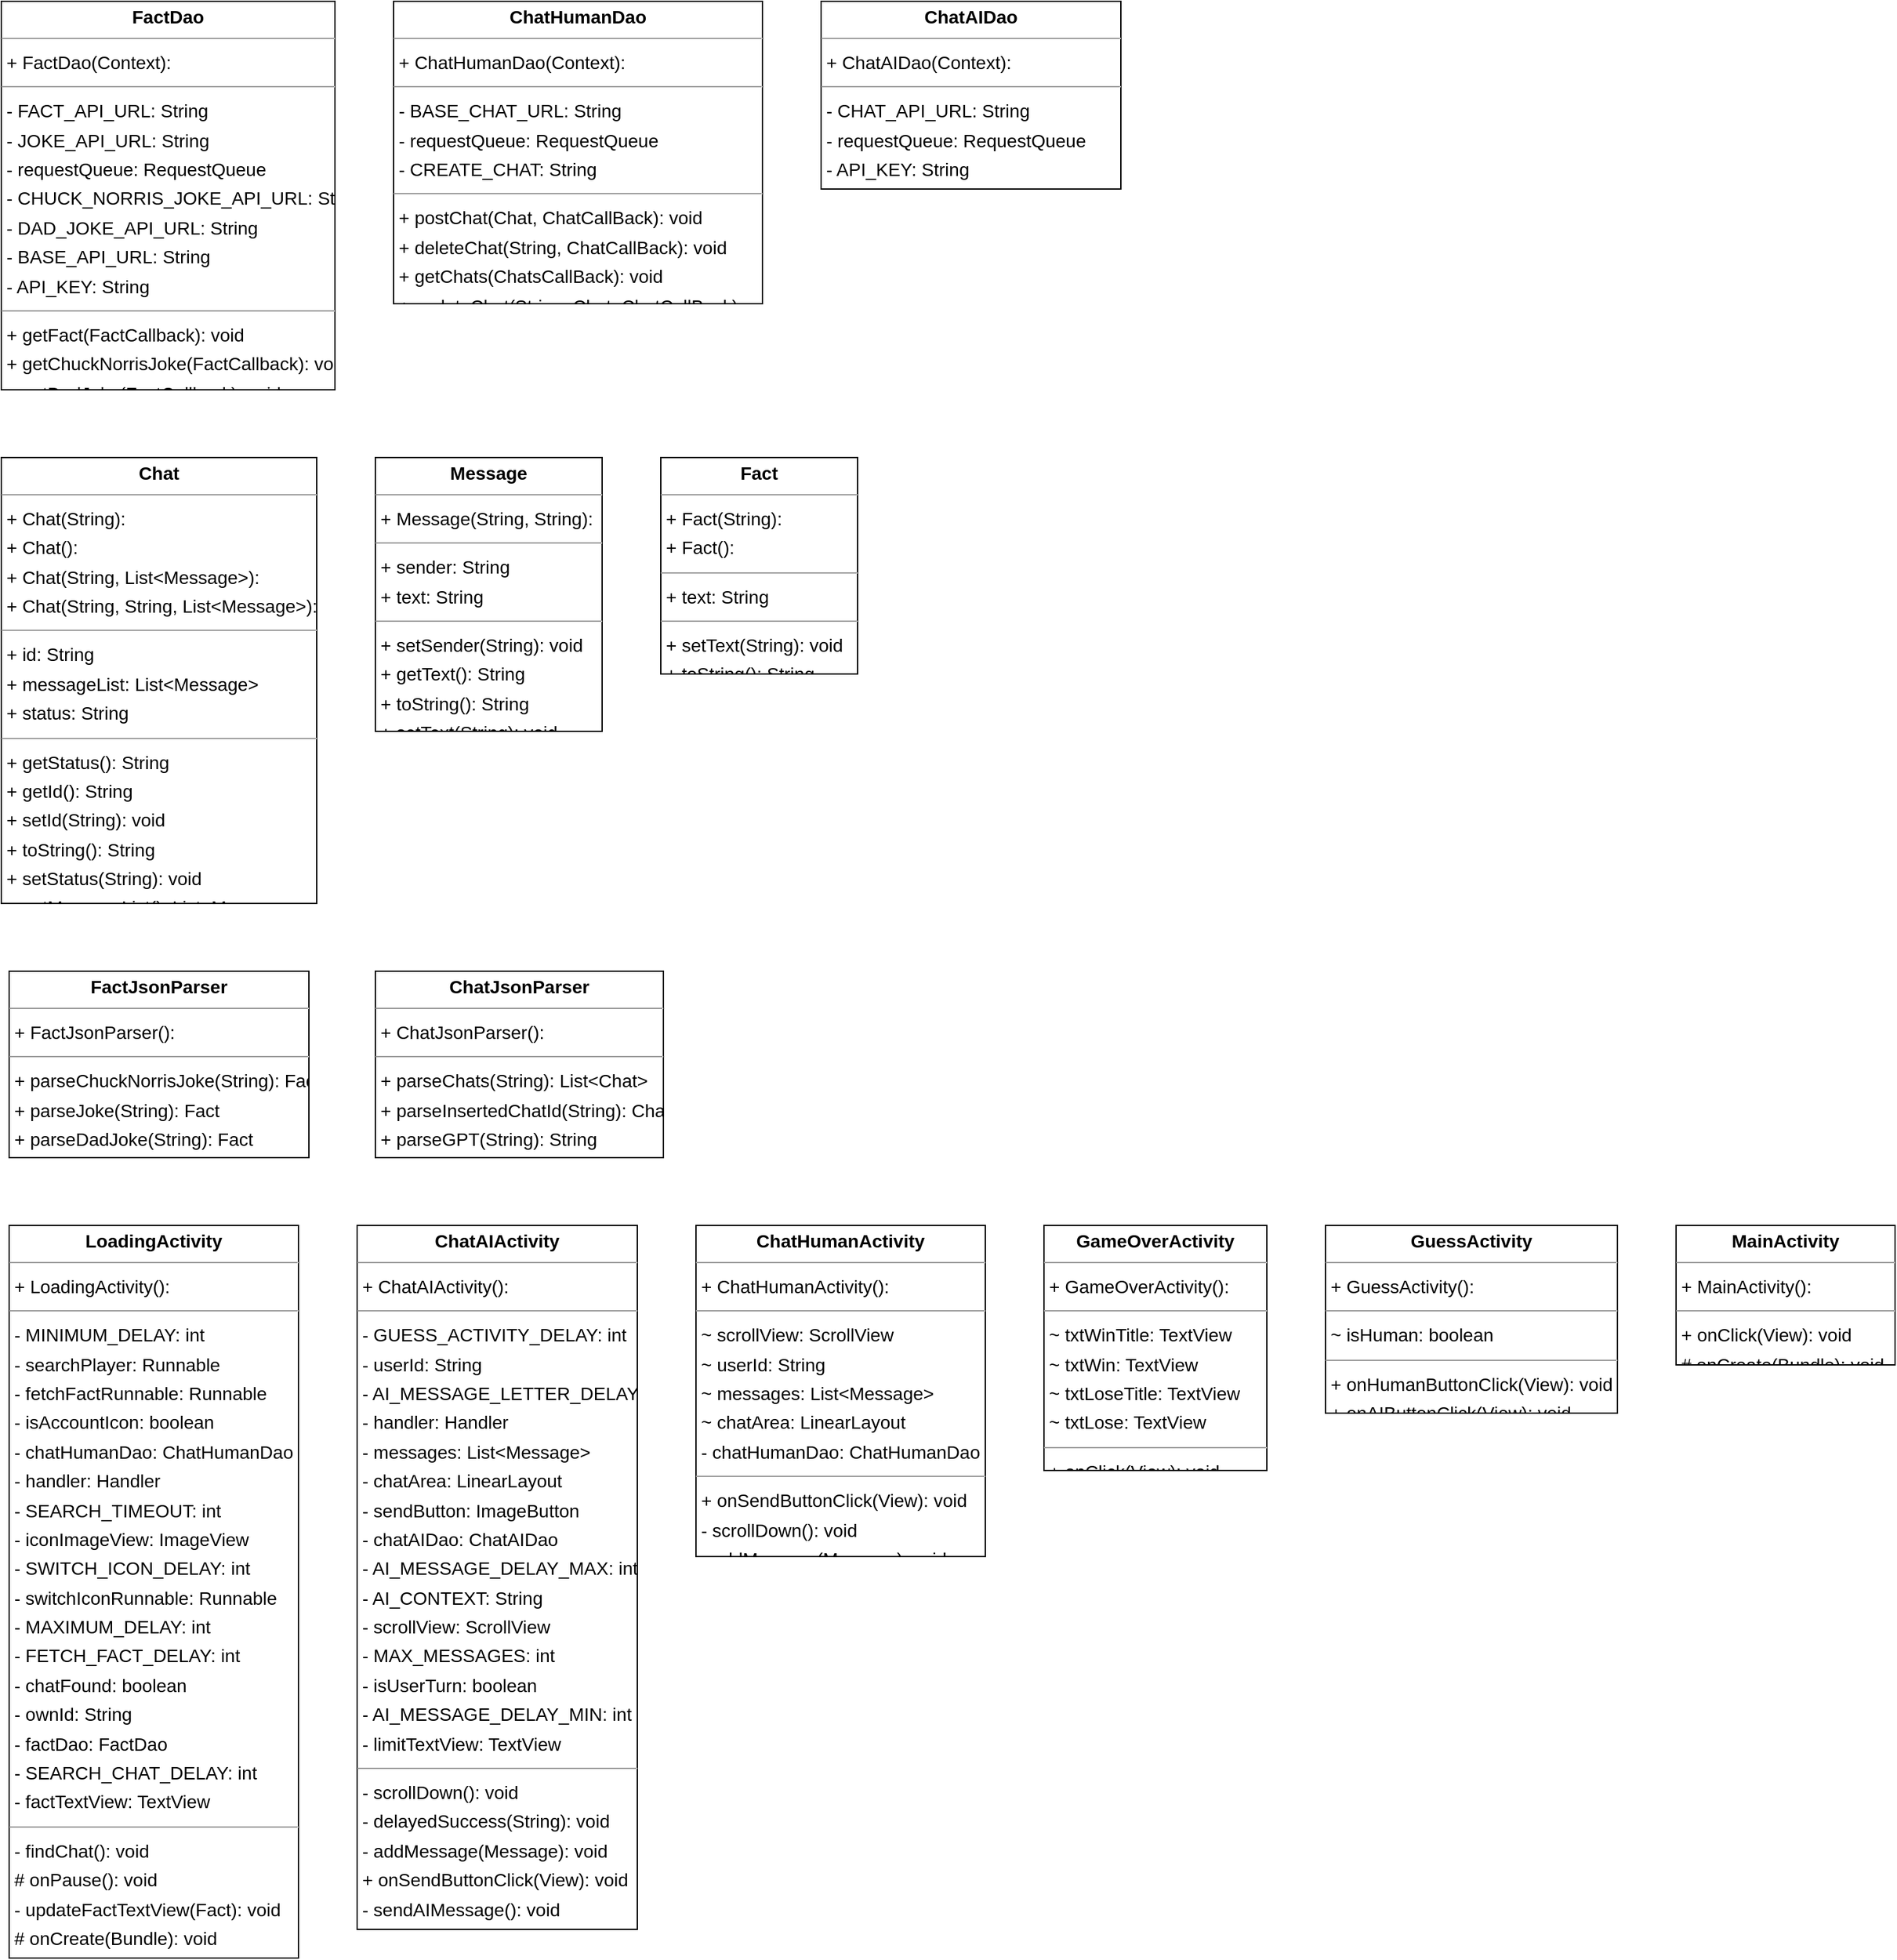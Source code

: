 <mxGraphModel dx="0" dy="0" grid="1" gridSize="10" guides="1" tooltips="1" connect="1" arrows="1" fold="1" page="0" pageScale="1" background="none" math="0" shadow="0">
  <root>
    <mxCell id="0" />
    <mxCell id="1" parent="0" />
    <mxCell id="node1" parent="1" vertex="1" value="&lt;p style=&quot;margin:0px;margin-top:4px;text-align:center;&quot;&gt;&lt;b&gt;Chat&lt;/b&gt;&lt;/p&gt;&lt;hr size=&quot;1&quot;/&gt;&lt;p style=&quot;margin:0 0 0 4px;line-height:1.6;&quot;&gt;+ Chat(String): &lt;br/&gt;+ Chat(): &lt;br/&gt;+ Chat(String, List&amp;lt;Message&amp;gt;): &lt;br/&gt;+ Chat(String, String, List&amp;lt;Message&amp;gt;): &lt;/p&gt;&lt;hr size=&quot;1&quot;/&gt;&lt;p style=&quot;margin:0 0 0 4px;line-height:1.6;&quot;&gt;+ id: String&lt;br/&gt;+ messageList: List&amp;lt;Message&amp;gt;&lt;br/&gt;+ status: String&lt;/p&gt;&lt;hr size=&quot;1&quot;/&gt;&lt;p style=&quot;margin:0 0 0 4px;line-height:1.6;&quot;&gt;+ getStatus(): String&lt;br/&gt;+ getId(): String&lt;br/&gt;+ setId(String): void&lt;br/&gt;+ toString(): String&lt;br/&gt;+ setStatus(String): void&lt;br/&gt;+ getMessageList(): List&amp;lt;Message&amp;gt;&lt;br/&gt;+ setMessageList(List&amp;lt;Message&amp;gt;): void&lt;/p&gt;" style="verticalAlign=top;align=left;overflow=fill;fontSize=14;fontFamily=Helvetica;html=1;rounded=0;shadow=0;comic=0;labelBackgroundColor=none;strokeWidth=1;">
      <mxGeometry x="717" y="-15" width="242" height="342" as="geometry" />
    </mxCell>
    <mxCell id="node3" parent="1" vertex="1" value="&lt;p style=&quot;margin:0px;margin-top:4px;text-align:center;&quot;&gt;&lt;b&gt;ChatAIActivity&lt;/b&gt;&lt;/p&gt;&lt;hr size=&quot;1&quot;/&gt;&lt;p style=&quot;margin:0 0 0 4px;line-height:1.6;&quot;&gt;+ ChatAIActivity(): &lt;/p&gt;&lt;hr size=&quot;1&quot;/&gt;&lt;p style=&quot;margin:0 0 0 4px;line-height:1.6;&quot;&gt;- GUESS_ACTIVITY_DELAY: int&lt;br/&gt;- userId: String&lt;br/&gt;- AI_MESSAGE_LETTER_DELAY: int&lt;br/&gt;- handler: Handler&lt;br/&gt;- messages: List&amp;lt;Message&amp;gt;&lt;br/&gt;- chatArea: LinearLayout&lt;br/&gt;- sendButton: ImageButton&lt;br/&gt;- chatAIDao: ChatAIDao&lt;br/&gt;- AI_MESSAGE_DELAY_MAX: int&lt;br/&gt;- AI_CONTEXT: String&lt;br/&gt;- scrollView: ScrollView&lt;br/&gt;- MAX_MESSAGES: int&lt;br/&gt;- isUserTurn: boolean&lt;br/&gt;- AI_MESSAGE_DELAY_MIN: int&lt;br/&gt;- limitTextView: TextView&lt;/p&gt;&lt;hr size=&quot;1&quot;/&gt;&lt;p style=&quot;margin:0 0 0 4px;line-height:1.6;&quot;&gt;- scrollDown(): void&lt;br/&gt;- delayedSuccess(String): void&lt;br/&gt;- addMessage(Message): void&lt;br/&gt;+ onSendButtonClick(View): void&lt;br/&gt;- sendAIMessage(): void&lt;br/&gt;# onCreate(Bundle): void&lt;br/&gt;- showError(String): void&lt;/p&gt;" style="verticalAlign=top;align=left;overflow=fill;fontSize=14;fontFamily=Helvetica;html=1;rounded=0;shadow=0;comic=0;labelBackgroundColor=none;strokeWidth=1;">
      <mxGeometry x="990" y="574" width="215" height="540" as="geometry" />
    </mxCell>
    <mxCell id="node13" parent="1" vertex="1" value="&lt;p style=&quot;margin:0px;margin-top:4px;text-align:center;&quot;&gt;&lt;b&gt;ChatAIDao&lt;/b&gt;&lt;/p&gt;&lt;hr size=&quot;1&quot;/&gt;&lt;p style=&quot;margin:0 0 0 4px;line-height:1.6;&quot;&gt;+ ChatAIDao(Context): &lt;/p&gt;&lt;hr size=&quot;1&quot;/&gt;&lt;p style=&quot;margin:0 0 0 4px;line-height:1.6;&quot;&gt;- CHAT_API_URL: String&lt;br/&gt;- requestQueue: RequestQueue&lt;br/&gt;- API_KEY: String&lt;/p&gt;&lt;hr size=&quot;1&quot;/&gt;&lt;p style=&quot;margin:0 0 0 4px;line-height:1.6;&quot;&gt;+ prompt(String, ChatCallback): void&lt;/p&gt;" style="verticalAlign=top;align=left;overflow=fill;fontSize=14;fontFamily=Helvetica;html=1;rounded=0;shadow=0;comic=0;labelBackgroundColor=none;strokeWidth=1;">
      <mxGeometry x="1346" y="-365" width="230" height="144" as="geometry" />
    </mxCell>
    <mxCell id="node9" parent="1" vertex="1" value="&lt;p style=&quot;margin:0px;margin-top:4px;text-align:center;&quot;&gt;&lt;b&gt;ChatHumanActivity&lt;/b&gt;&lt;/p&gt;&lt;hr size=&quot;1&quot;/&gt;&lt;p style=&quot;margin:0 0 0 4px;line-height:1.6;&quot;&gt;+ ChatHumanActivity(): &lt;/p&gt;&lt;hr size=&quot;1&quot;/&gt;&lt;p style=&quot;margin:0 0 0 4px;line-height:1.6;&quot;&gt;~ scrollView: ScrollView&lt;br/&gt;~ userId: String&lt;br/&gt;~ messages: List&amp;lt;Message&amp;gt;&lt;br/&gt;~ chatArea: LinearLayout&lt;br/&gt;- chatHumanDao: ChatHumanDao&lt;/p&gt;&lt;hr size=&quot;1&quot;/&gt;&lt;p style=&quot;margin:0 0 0 4px;line-height:1.6;&quot;&gt;+ onSendButtonClick(View): void&lt;br/&gt;- scrollDown(): void&lt;br/&gt;- addMessage(Message): void&lt;br/&gt;# onCreate(Bundle): void&lt;/p&gt;" style="verticalAlign=top;align=left;overflow=fill;fontSize=14;fontFamily=Helvetica;html=1;rounded=0;shadow=0;comic=0;labelBackgroundColor=none;strokeWidth=1;">
      <mxGeometry x="1250" y="574" width="222" height="254" as="geometry" />
    </mxCell>
    <mxCell id="node5" parent="1" vertex="1" value="&lt;p style=&quot;margin:0px;margin-top:4px;text-align:center;&quot;&gt;&lt;b&gt;ChatHumanDao&lt;/b&gt;&lt;/p&gt;&lt;hr size=&quot;1&quot;/&gt;&lt;p style=&quot;margin:0 0 0 4px;line-height:1.6;&quot;&gt;+ ChatHumanDao(Context): &lt;/p&gt;&lt;hr size=&quot;1&quot;/&gt;&lt;p style=&quot;margin:0 0 0 4px;line-height:1.6;&quot;&gt;- BASE_CHAT_URL: String&lt;br/&gt;- requestQueue: RequestQueue&lt;br/&gt;- CREATE_CHAT: String&lt;/p&gt;&lt;hr size=&quot;1&quot;/&gt;&lt;p style=&quot;margin:0 0 0 4px;line-height:1.6;&quot;&gt;+ postChat(Chat, ChatCallBack): void&lt;br/&gt;+ deleteChat(String, ChatCallBack): void&lt;br/&gt;+ getChats(ChatsCallBack): void&lt;br/&gt;+ updateChat(String, Chat, ChatCallBack): void&lt;br/&gt;+ getChatById(String, ChatCallBack): void&lt;/p&gt;" style="verticalAlign=top;align=left;overflow=fill;fontSize=14;fontFamily=Helvetica;html=1;rounded=0;shadow=0;comic=0;labelBackgroundColor=none;strokeWidth=1;">
      <mxGeometry x="1018" y="-365" width="283" height="232" as="geometry" />
    </mxCell>
    <mxCell id="node12" parent="1" vertex="1" value="&lt;p style=&quot;margin:0px;margin-top:4px;text-align:center;&quot;&gt;&lt;b&gt;ChatJsonParser&lt;/b&gt;&lt;/p&gt;&lt;hr size=&quot;1&quot;/&gt;&lt;p style=&quot;margin:0 0 0 4px;line-height:1.6;&quot;&gt;+ ChatJsonParser(): &lt;/p&gt;&lt;hr size=&quot;1&quot;/&gt;&lt;p style=&quot;margin:0 0 0 4px;line-height:1.6;&quot;&gt;+ parseChats(String): List&amp;lt;Chat&amp;gt;&lt;br/&gt;+ parseInsertedChatId(String): Chat&lt;br/&gt;+ parseGPT(String): String&lt;br/&gt;+ parseChat(String): Chat&lt;/p&gt;" style="verticalAlign=top;align=left;overflow=fill;fontSize=14;fontFamily=Helvetica;html=1;rounded=0;shadow=0;comic=0;labelBackgroundColor=none;strokeWidth=1;">
      <mxGeometry x="1004" y="379" width="221" height="143" as="geometry" />
    </mxCell>
    <mxCell id="node2" parent="1" vertex="1" value="&lt;p style=&quot;margin:0px;margin-top:4px;text-align:center;&quot;&gt;&lt;b&gt;Fact&lt;/b&gt;&lt;/p&gt;&lt;hr size=&quot;1&quot;/&gt;&lt;p style=&quot;margin:0 0 0 4px;line-height:1.6;&quot;&gt;+ Fact(String): &lt;br/&gt;+ Fact(): &lt;/p&gt;&lt;hr size=&quot;1&quot;/&gt;&lt;p style=&quot;margin:0 0 0 4px;line-height:1.6;&quot;&gt;+ text: String&lt;/p&gt;&lt;hr size=&quot;1&quot;/&gt;&lt;p style=&quot;margin:0 0 0 4px;line-height:1.6;&quot;&gt;+ setText(String): void&lt;br/&gt;+ toString(): String&lt;br/&gt;+ getText(): String&lt;/p&gt;" style="verticalAlign=top;align=left;overflow=fill;fontSize=14;fontFamily=Helvetica;html=1;rounded=0;shadow=0;comic=0;labelBackgroundColor=none;strokeWidth=1;">
      <mxGeometry x="1223" y="-15" width="151" height="166" as="geometry" />
    </mxCell>
    <mxCell id="node7" parent="1" vertex="1" value="&lt;p style=&quot;margin:0px;margin-top:4px;text-align:center;&quot;&gt;&lt;b&gt;FactDao&lt;/b&gt;&lt;/p&gt;&lt;hr size=&quot;1&quot;/&gt;&lt;p style=&quot;margin:0 0 0 4px;line-height:1.6;&quot;&gt;+ FactDao(Context): &lt;/p&gt;&lt;hr size=&quot;1&quot;/&gt;&lt;p style=&quot;margin:0 0 0 4px;line-height:1.6;&quot;&gt;- FACT_API_URL: String&lt;br/&gt;- JOKE_API_URL: String&lt;br/&gt;- requestQueue: RequestQueue&lt;br/&gt;- CHUCK_NORRIS_JOKE_API_URL: String&lt;br/&gt;- DAD_JOKE_API_URL: String&lt;br/&gt;- BASE_API_URL: String&lt;br/&gt;- API_KEY: String&lt;/p&gt;&lt;hr size=&quot;1&quot;/&gt;&lt;p style=&quot;margin:0 0 0 4px;line-height:1.6;&quot;&gt;+ getFact(FactCallback): void&lt;br/&gt;+ getChuckNorrisJoke(FactCallback): void&lt;br/&gt;+ getDadJoke(FactCallback): void&lt;br/&gt;+ getJoke(FactCallback): void&lt;/p&gt;" style="verticalAlign=top;align=left;overflow=fill;fontSize=14;fontFamily=Helvetica;html=1;rounded=0;shadow=0;comic=0;labelBackgroundColor=none;strokeWidth=1;">
      <mxGeometry x="717" y="-365" width="256" height="298" as="geometry" />
    </mxCell>
    <mxCell id="node4" parent="1" vertex="1" value="&lt;p style=&quot;margin:0px;margin-top:4px;text-align:center;&quot;&gt;&lt;b&gt;FactJsonParser&lt;/b&gt;&lt;/p&gt;&lt;hr size=&quot;1&quot;/&gt;&lt;p style=&quot;margin:0 0 0 4px;line-height:1.6;&quot;&gt;+ FactJsonParser(): &lt;/p&gt;&lt;hr size=&quot;1&quot;/&gt;&lt;p style=&quot;margin:0 0 0 4px;line-height:1.6;&quot;&gt;+ parseChuckNorrisJoke(String): Fact&lt;br/&gt;+ parseJoke(String): Fact&lt;br/&gt;+ parseDadJoke(String): Fact&lt;br/&gt;+ parseFact(String): Fact&lt;/p&gt;" style="verticalAlign=top;align=left;overflow=fill;fontSize=14;fontFamily=Helvetica;html=1;rounded=0;shadow=0;comic=0;labelBackgroundColor=none;strokeWidth=1;">
      <mxGeometry x="723" y="379" width="230" height="143" as="geometry" />
    </mxCell>
    <mxCell id="node0" parent="1" vertex="1" value="&lt;p style=&quot;margin:0px;margin-top:4px;text-align:center;&quot;&gt;&lt;b&gt;GameOverActivity&lt;/b&gt;&lt;/p&gt;&lt;hr size=&quot;1&quot;/&gt;&lt;p style=&quot;margin:0 0 0 4px;line-height:1.6;&quot;&gt;+ GameOverActivity(): &lt;/p&gt;&lt;hr size=&quot;1&quot;/&gt;&lt;p style=&quot;margin:0 0 0 4px;line-height:1.6;&quot;&gt;~ txtWinTitle: TextView&lt;br/&gt;~ txtWin: TextView&lt;br/&gt;~ txtLoseTitle: TextView&lt;br/&gt;~ txtLose: TextView&lt;/p&gt;&lt;hr size=&quot;1&quot;/&gt;&lt;p style=&quot;margin:0 0 0 4px;line-height:1.6;&quot;&gt;+ onClick(View): void&lt;br/&gt;# onCreate(Bundle): void&lt;/p&gt;" style="verticalAlign=top;align=left;overflow=fill;fontSize=14;fontFamily=Helvetica;html=1;rounded=0;shadow=0;comic=0;labelBackgroundColor=none;strokeWidth=1;">
      <mxGeometry x="1517" y="574" width="171" height="188" as="geometry" />
    </mxCell>
    <mxCell id="node10" parent="1" vertex="1" value="&lt;p style=&quot;margin:0px;margin-top:4px;text-align:center;&quot;&gt;&lt;b&gt;GuessActivity&lt;/b&gt;&lt;/p&gt;&lt;hr size=&quot;1&quot;/&gt;&lt;p style=&quot;margin:0 0 0 4px;line-height:1.6;&quot;&gt;+ GuessActivity(): &lt;/p&gt;&lt;hr size=&quot;1&quot;/&gt;&lt;p style=&quot;margin:0 0 0 4px;line-height:1.6;&quot;&gt;~ isHuman: boolean&lt;/p&gt;&lt;hr size=&quot;1&quot;/&gt;&lt;p style=&quot;margin:0 0 0 4px;line-height:1.6;&quot;&gt;+ onHumanButtonClick(View): void&lt;br/&gt;+ onAIButtonClick(View): void&lt;br/&gt;# onCreate(Bundle): void&lt;/p&gt;" style="verticalAlign=top;align=left;overflow=fill;fontSize=14;fontFamily=Helvetica;html=1;rounded=0;shadow=0;comic=0;labelBackgroundColor=none;strokeWidth=1;">
      <mxGeometry x="1733" y="574" width="224" height="144" as="geometry" />
    </mxCell>
    <mxCell id="node8" parent="1" vertex="1" value="&lt;p style=&quot;margin:0px;margin-top:4px;text-align:center;&quot;&gt;&lt;b&gt;LoadingActivity&lt;/b&gt;&lt;/p&gt;&lt;hr size=&quot;1&quot;/&gt;&lt;p style=&quot;margin:0 0 0 4px;line-height:1.6;&quot;&gt;+ LoadingActivity(): &lt;/p&gt;&lt;hr size=&quot;1&quot;/&gt;&lt;p style=&quot;margin:0 0 0 4px;line-height:1.6;&quot;&gt;- MINIMUM_DELAY: int&lt;br/&gt;- searchPlayer: Runnable&lt;br/&gt;- fetchFactRunnable: Runnable&lt;br/&gt;- isAccountIcon: boolean&lt;br/&gt;- chatHumanDao: ChatHumanDao&lt;br/&gt;- handler: Handler&lt;br/&gt;- SEARCH_TIMEOUT: int&lt;br/&gt;- iconImageView: ImageView&lt;br/&gt;- SWITCH_ICON_DELAY: int&lt;br/&gt;- switchIconRunnable: Runnable&lt;br/&gt;- MAXIMUM_DELAY: int&lt;br/&gt;- FETCH_FACT_DELAY: int&lt;br/&gt;- chatFound: boolean&lt;br/&gt;- ownId: String&lt;br/&gt;- factDao: FactDao&lt;br/&gt;- SEARCH_CHAT_DELAY: int&lt;br/&gt;- factTextView: TextView&lt;/p&gt;&lt;hr size=&quot;1&quot;/&gt;&lt;p style=&quot;margin:0 0 0 4px;line-height:1.6;&quot;&gt;- findChat(): void&lt;br/&gt;# onPause(): void&lt;br/&gt;- updateFactTextView(Fact): void&lt;br/&gt;# onCreate(Bundle): void&lt;br/&gt;- updateChat(String): void&lt;br/&gt;- createChat(): void&lt;/p&gt;" style="verticalAlign=top;align=left;overflow=fill;fontSize=14;fontFamily=Helvetica;html=1;rounded=0;shadow=0;comic=0;labelBackgroundColor=none;strokeWidth=1;">
      <mxGeometry x="723" y="574" width="222" height="562" as="geometry" />
    </mxCell>
    <mxCell id="node6" parent="1" vertex="1" value="&lt;p style=&quot;margin:0px;margin-top:4px;text-align:center;&quot;&gt;&lt;b&gt;MainActivity&lt;/b&gt;&lt;/p&gt;&lt;hr size=&quot;1&quot;/&gt;&lt;p style=&quot;margin:0 0 0 4px;line-height:1.6;&quot;&gt;+ MainActivity(): &lt;/p&gt;&lt;hr size=&quot;1&quot;/&gt;&lt;p style=&quot;margin:0 0 0 4px;line-height:1.6;&quot;&gt;+ onClick(View): void&lt;br/&gt;# onCreate(Bundle): void&lt;/p&gt;" style="verticalAlign=top;align=left;overflow=fill;fontSize=14;fontFamily=Helvetica;html=1;rounded=0;shadow=0;comic=0;labelBackgroundColor=none;strokeWidth=1;">
      <mxGeometry x="2002" y="574" width="168" height="107" as="geometry" />
    </mxCell>
    <mxCell id="node11" parent="1" vertex="1" value="&lt;p style=&quot;margin:0px;margin-top:4px;text-align:center;&quot;&gt;&lt;b&gt;Message&lt;/b&gt;&lt;/p&gt;&lt;hr size=&quot;1&quot;/&gt;&lt;p style=&quot;margin:0 0 0 4px;line-height:1.6;&quot;&gt;+ Message(String, String): &lt;/p&gt;&lt;hr size=&quot;1&quot;/&gt;&lt;p style=&quot;margin:0 0 0 4px;line-height:1.6;&quot;&gt;+ sender: String&lt;br/&gt;+ text: String&lt;/p&gt;&lt;hr size=&quot;1&quot;/&gt;&lt;p style=&quot;margin:0 0 0 4px;line-height:1.6;&quot;&gt;+ setSender(String): void&lt;br/&gt;+ getText(): String&lt;br/&gt;+ toString(): String&lt;br/&gt;+ setText(String): void&lt;br/&gt;+ getSender(): String&lt;/p&gt;" style="verticalAlign=top;align=left;overflow=fill;fontSize=14;fontFamily=Helvetica;html=1;rounded=0;shadow=0;comic=0;labelBackgroundColor=none;strokeWidth=1;">
      <mxGeometry x="1004" y="-15" width="174" height="210" as="geometry" />
    </mxCell>
  </root>
</mxGraphModel>